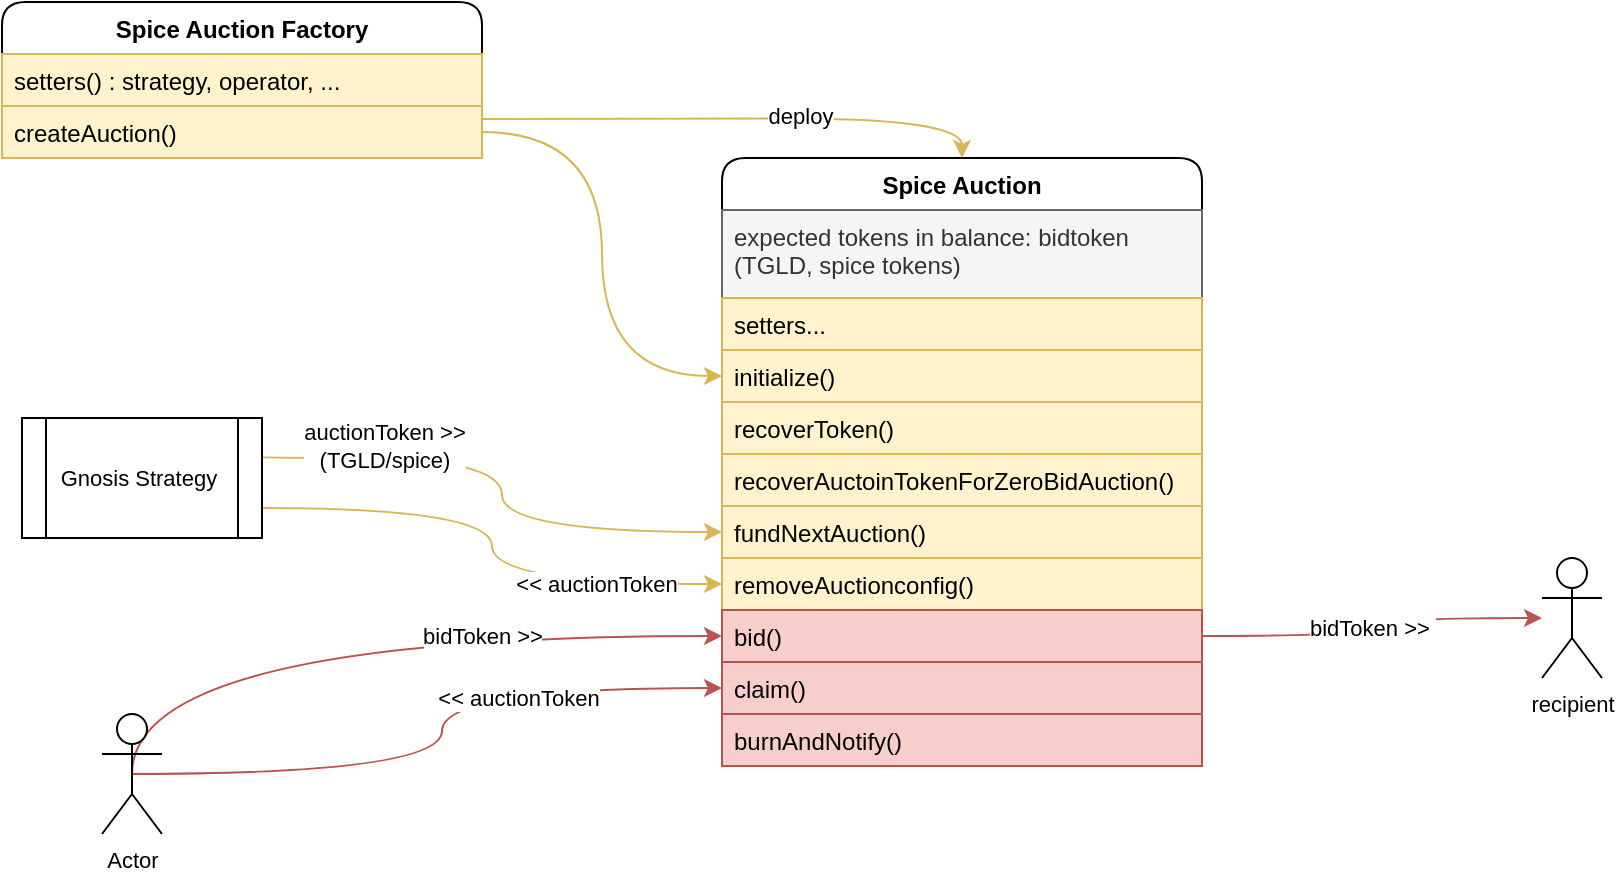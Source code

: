 <mxfile version="26.2.2">
  <diagram name="Page-1" id="OPvo7k8H3GZ5rfPh98qB">
    <mxGraphModel dx="1144" dy="687" grid="1" gridSize="10" guides="1" tooltips="1" connect="1" arrows="1" fold="1" page="1" pageScale="1" pageWidth="850" pageHeight="1100" math="0" shadow="0">
      <root>
        <mxCell id="0" />
        <mxCell id="1" parent="0" />
        <mxCell id="xVFfd6CKGoH_7ivYsRAW-11" value="Spice Auction Factory" style="swimlane;fontStyle=1;align=center;verticalAlign=top;childLayout=stackLayout;horizontal=1;startSize=26;horizontalStack=0;resizeParent=1;resizeParentMax=0;resizeLast=0;collapsible=1;marginBottom=0;whiteSpace=wrap;html=1;rounded=1;" parent="1" vertex="1">
          <mxGeometry x="190" y="332" width="240" height="78" as="geometry">
            <mxRectangle x="340" y="420" width="100" height="30" as="alternateBounds" />
          </mxGeometry>
        </mxCell>
        <mxCell id="xVFfd6CKGoH_7ivYsRAW-16" value="setters() : strategy, operator, ..." style="text;strokeColor=#d6b656;fillColor=#fff2cc;align=left;verticalAlign=top;spacingLeft=4;spacingRight=4;overflow=hidden;rotatable=0;points=[[0,0.5],[1,0.5]];portConstraint=eastwest;whiteSpace=wrap;html=1;" parent="xVFfd6CKGoH_7ivYsRAW-11" vertex="1">
          <mxGeometry y="26" width="240" height="26" as="geometry" />
        </mxCell>
        <mxCell id="xVFfd6CKGoH_7ivYsRAW-12" value="createAuction()" style="text;strokeColor=#d6b656;fillColor=#fff2cc;align=left;verticalAlign=top;spacingLeft=4;spacingRight=4;overflow=hidden;rotatable=0;points=[[0,0.5],[1,0.5]];portConstraint=eastwest;whiteSpace=wrap;html=1;" parent="xVFfd6CKGoH_7ivYsRAW-11" vertex="1">
          <mxGeometry y="52" width="240" height="26" as="geometry" />
        </mxCell>
        <mxCell id="ph0VJkJuyLh2bQ933Fvi-3" value="bidToken &amp;gt;&amp;gt;&amp;nbsp;" style="edgeStyle=orthogonalEdgeStyle;rounded=0;orthogonalLoop=1;jettySize=auto;html=1;exitX=1;exitY=0.5;exitDx=0;exitDy=0;curved=1;fillColor=#f8cecc;strokeColor=#b85450;" edge="1" parent="1" source="xVFfd6CKGoH_7ivYsRAW-28" target="ph0VJkJuyLh2bQ933Fvi-1">
          <mxGeometry relative="1" as="geometry" />
        </mxCell>
        <mxCell id="xVFfd6CKGoH_7ivYsRAW-17" value="Spice Auction" style="swimlane;fontStyle=1;align=center;verticalAlign=top;childLayout=stackLayout;horizontal=1;startSize=26;horizontalStack=0;resizeParent=1;resizeParentMax=0;resizeLast=0;collapsible=1;marginBottom=0;whiteSpace=wrap;html=1;rounded=1;" parent="1" vertex="1">
          <mxGeometry x="550" y="410" width="240" height="304" as="geometry">
            <mxRectangle x="550" y="410" width="100" height="30" as="alternateBounds" />
          </mxGeometry>
        </mxCell>
        <mxCell id="ph0VJkJuyLh2bQ933Fvi-4" value="expected tokens in balance: bidtoken (TGLD, spice tokens)" style="text;strokeColor=#666666;fillColor=#f5f5f5;align=left;verticalAlign=top;spacingLeft=4;spacingRight=4;overflow=hidden;rotatable=0;points=[[0,0.5],[1,0.5]];portConstraint=eastwest;whiteSpace=wrap;html=1;fontColor=#333333;" vertex="1" parent="xVFfd6CKGoH_7ivYsRAW-17">
          <mxGeometry y="26" width="240" height="44" as="geometry" />
        </mxCell>
        <mxCell id="xVFfd6CKGoH_7ivYsRAW-18" value="setters...&lt;span style=&quot;background-color: transparent; color: light-dark(rgb(0, 0, 0), rgb(255, 255, 255)); white-space: pre;&quot;&gt;&#x9;&lt;/span&gt;" style="text;strokeColor=#d6b656;fillColor=#fff2cc;align=left;verticalAlign=top;spacingLeft=4;spacingRight=4;overflow=hidden;rotatable=0;points=[[0,0.5],[1,0.5]];portConstraint=eastwest;whiteSpace=wrap;html=1;" parent="xVFfd6CKGoH_7ivYsRAW-17" vertex="1">
          <mxGeometry y="70" width="240" height="26" as="geometry" />
        </mxCell>
        <mxCell id="xVFfd6CKGoH_7ivYsRAW-19" value="initialize()" style="text;strokeColor=#d6b656;fillColor=#fff2cc;align=left;verticalAlign=top;spacingLeft=4;spacingRight=4;overflow=hidden;rotatable=0;points=[[0,0.5],[1,0.5]];portConstraint=eastwest;whiteSpace=wrap;html=1;" parent="xVFfd6CKGoH_7ivYsRAW-17" vertex="1">
          <mxGeometry y="96" width="240" height="26" as="geometry" />
        </mxCell>
        <mxCell id="xVFfd6CKGoH_7ivYsRAW-40" value="recoverToken()" style="text;strokeColor=#d6b656;fillColor=#fff2cc;align=left;verticalAlign=top;spacingLeft=4;spacingRight=4;overflow=hidden;rotatable=0;points=[[0,0.5],[1,0.5]];portConstraint=eastwest;whiteSpace=wrap;html=1;" parent="xVFfd6CKGoH_7ivYsRAW-17" vertex="1">
          <mxGeometry y="122" width="240" height="26" as="geometry" />
        </mxCell>
        <mxCell id="xVFfd6CKGoH_7ivYsRAW-41" value="recoverAuctoinTokenForZeroBidAuction()" style="text;strokeColor=#d6b656;fillColor=#fff2cc;align=left;verticalAlign=top;spacingLeft=4;spacingRight=4;overflow=hidden;rotatable=0;points=[[0,0.5],[1,0.5]];portConstraint=eastwest;whiteSpace=wrap;html=1;" parent="xVFfd6CKGoH_7ivYsRAW-17" vertex="1">
          <mxGeometry y="148" width="240" height="26" as="geometry" />
        </mxCell>
        <mxCell id="xVFfd6CKGoH_7ivYsRAW-25" value="fundNextAuction()" style="text;strokeColor=#d6b656;fillColor=#fff2cc;align=left;verticalAlign=top;spacingLeft=4;spacingRight=4;overflow=hidden;rotatable=0;points=[[0,0.5],[1,0.5]];portConstraint=eastwest;whiteSpace=wrap;html=1;" parent="xVFfd6CKGoH_7ivYsRAW-17" vertex="1">
          <mxGeometry y="174" width="240" height="26" as="geometry" />
        </mxCell>
        <mxCell id="xVFfd6CKGoH_7ivYsRAW-46" value="removeAuctionconfig()" style="text;strokeColor=#d6b656;fillColor=#fff2cc;align=left;verticalAlign=top;spacingLeft=4;spacingRight=4;overflow=hidden;rotatable=0;points=[[0,0.5],[1,0.5]];portConstraint=eastwest;whiteSpace=wrap;html=1;" parent="xVFfd6CKGoH_7ivYsRAW-17" vertex="1">
          <mxGeometry y="200" width="240" height="26" as="geometry" />
        </mxCell>
        <mxCell id="xVFfd6CKGoH_7ivYsRAW-28" value="bid()" style="text;strokeColor=#b85450;fillColor=#f8cecc;align=left;verticalAlign=top;spacingLeft=4;spacingRight=4;overflow=hidden;rotatable=0;points=[[0,0.5],[1,0.5]];portConstraint=eastwest;whiteSpace=wrap;html=1;" parent="xVFfd6CKGoH_7ivYsRAW-17" vertex="1">
          <mxGeometry y="226" width="240" height="26" as="geometry" />
        </mxCell>
        <mxCell id="xVFfd6CKGoH_7ivYsRAW-31" value="claim()" style="text;strokeColor=#b85450;fillColor=#f8cecc;align=left;verticalAlign=top;spacingLeft=4;spacingRight=4;overflow=hidden;rotatable=0;points=[[0,0.5],[1,0.5]];portConstraint=eastwest;whiteSpace=wrap;html=1;" parent="xVFfd6CKGoH_7ivYsRAW-17" vertex="1">
          <mxGeometry y="252" width="240" height="26" as="geometry" />
        </mxCell>
        <mxCell id="xVFfd6CKGoH_7ivYsRAW-48" value="burnAndNotify()" style="text;strokeColor=#b85450;fillColor=#f8cecc;align=left;verticalAlign=top;spacingLeft=4;spacingRight=4;overflow=hidden;rotatable=0;points=[[0,0.5],[1,0.5]];portConstraint=eastwest;whiteSpace=wrap;html=1;" parent="xVFfd6CKGoH_7ivYsRAW-17" vertex="1">
          <mxGeometry y="278" width="240" height="26" as="geometry" />
        </mxCell>
        <mxCell id="xVFfd6CKGoH_7ivYsRAW-20" style="edgeStyle=orthogonalEdgeStyle;rounded=0;orthogonalLoop=1;jettySize=auto;html=1;exitX=1;exitY=0.5;exitDx=0;exitDy=0;curved=1;fillColor=#fff2cc;strokeColor=#d6b656;" parent="1" source="xVFfd6CKGoH_7ivYsRAW-12" target="xVFfd6CKGoH_7ivYsRAW-19" edge="1">
          <mxGeometry relative="1" as="geometry" />
        </mxCell>
        <mxCell id="xVFfd6CKGoH_7ivYsRAW-21" style="edgeStyle=orthogonalEdgeStyle;rounded=0;orthogonalLoop=1;jettySize=auto;html=1;exitX=1;exitY=0.75;exitDx=0;exitDy=0;entryX=0.5;entryY=0;entryDx=0;entryDy=0;curved=1;fillColor=#fff2cc;strokeColor=#d6b656;" parent="1" source="xVFfd6CKGoH_7ivYsRAW-11" target="xVFfd6CKGoH_7ivYsRAW-17" edge="1">
          <mxGeometry relative="1" as="geometry" />
        </mxCell>
        <mxCell id="xVFfd6CKGoH_7ivYsRAW-22" value="deploy" style="edgeLabel;html=1;align=center;verticalAlign=middle;resizable=0;points=[];fontFamily=Helvetica;fontSize=11;fontColor=default;labelBackgroundColor=default;" parent="xVFfd6CKGoH_7ivYsRAW-21" vertex="1" connectable="0">
          <mxGeometry x="0.22" y="1" relative="1" as="geometry">
            <mxPoint as="offset" />
          </mxGeometry>
        </mxCell>
        <mxCell id="xVFfd6CKGoH_7ivYsRAW-26" style="edgeStyle=orthogonalEdgeStyle;shape=connector;curved=1;rounded=0;orthogonalLoop=1;jettySize=auto;html=1;exitX=1;exitY=0.25;exitDx=0;exitDy=0;strokeColor=#d6b656;align=center;verticalAlign=middle;fontFamily=Helvetica;fontSize=11;fontColor=default;labelBackgroundColor=default;endArrow=classic;fillColor=#fff2cc;" parent="1" source="xVFfd6CKGoH_7ivYsRAW-24" target="xVFfd6CKGoH_7ivYsRAW-25" edge="1">
          <mxGeometry relative="1" as="geometry">
            <Array as="points">
              <mxPoint x="290" y="560" />
              <mxPoint x="440" y="560" />
              <mxPoint x="440" y="597" />
            </Array>
          </mxGeometry>
        </mxCell>
        <mxCell id="xVFfd6CKGoH_7ivYsRAW-27" value="auctionToken &amp;gt;&amp;gt;&lt;div&gt;(TGLD/&lt;span style=&quot;background-color: light-dark(#ffffff, var(--ge-dark-color, #121212)); color: light-dark(rgb(0, 0, 0), rgb(255, 255, 255));&quot;&gt;spice)&lt;/span&gt;&lt;/div&gt;" style="edgeLabel;html=1;align=center;verticalAlign=middle;resizable=0;points=[];fontFamily=Helvetica;fontSize=11;fontColor=default;labelBackgroundColor=default;" parent="xVFfd6CKGoH_7ivYsRAW-26" vertex="1" connectable="0">
          <mxGeometry x="0.096" y="-4" relative="1" as="geometry">
            <mxPoint x="-56" y="-10" as="offset" />
          </mxGeometry>
        </mxCell>
        <mxCell id="xVFfd6CKGoH_7ivYsRAW-49" value="&amp;lt;&amp;lt; auctionToken" style="edgeStyle=orthogonalEdgeStyle;shape=connector;curved=1;rounded=0;orthogonalLoop=1;jettySize=auto;html=1;exitX=1;exitY=0.75;exitDx=0;exitDy=0;entryX=0;entryY=0.5;entryDx=0;entryDy=0;strokeColor=#d6b656;align=center;verticalAlign=middle;fontFamily=Helvetica;fontSize=11;fontColor=default;labelBackgroundColor=default;endArrow=classic;fillColor=#fff2cc;" parent="1" source="xVFfd6CKGoH_7ivYsRAW-24" target="xVFfd6CKGoH_7ivYsRAW-46" edge="1">
          <mxGeometry x="0.53" relative="1" as="geometry">
            <mxPoint as="offset" />
          </mxGeometry>
        </mxCell>
        <mxCell id="xVFfd6CKGoH_7ivYsRAW-24" value="Gnosis Strategy&amp;nbsp;" style="shape=process;whiteSpace=wrap;html=1;backgroundOutline=1;fontFamily=Helvetica;fontSize=11;fontColor=default;labelBackgroundColor=default;" parent="1" vertex="1">
          <mxGeometry x="200" y="540" width="120" height="60" as="geometry" />
        </mxCell>
        <mxCell id="xVFfd6CKGoH_7ivYsRAW-30" value="bidToken &amp;gt;&amp;gt;" style="edgeStyle=orthogonalEdgeStyle;shape=connector;curved=1;rounded=0;orthogonalLoop=1;jettySize=auto;html=1;exitX=0.5;exitY=0.5;exitDx=0;exitDy=0;exitPerimeter=0;entryX=0;entryY=0.5;entryDx=0;entryDy=0;strokeColor=#b85450;align=center;verticalAlign=middle;fontFamily=Helvetica;fontSize=11;fontColor=default;labelBackgroundColor=default;endArrow=classic;fillColor=#f8cecc;" parent="1" source="xVFfd6CKGoH_7ivYsRAW-29" target="xVFfd6CKGoH_7ivYsRAW-28" edge="1">
          <mxGeometry x="0.338" relative="1" as="geometry">
            <mxPoint as="offset" />
          </mxGeometry>
        </mxCell>
        <mxCell id="xVFfd6CKGoH_7ivYsRAW-32" value="&amp;lt;&amp;lt; auctionToken" style="edgeStyle=orthogonalEdgeStyle;shape=connector;curved=1;rounded=0;orthogonalLoop=1;jettySize=auto;html=1;exitX=0.5;exitY=0.5;exitDx=0;exitDy=0;exitPerimeter=0;strokeColor=#b85450;align=center;verticalAlign=middle;fontFamily=Helvetica;fontSize=11;fontColor=default;labelBackgroundColor=default;endArrow=classic;fillColor=#f8cecc;" parent="1" source="xVFfd6CKGoH_7ivYsRAW-29" target="xVFfd6CKGoH_7ivYsRAW-31" edge="1">
          <mxGeometry x="0.394" y="-5" relative="1" as="geometry">
            <mxPoint as="offset" />
          </mxGeometry>
        </mxCell>
        <mxCell id="xVFfd6CKGoH_7ivYsRAW-29" value="Actor" style="shape=umlActor;verticalLabelPosition=bottom;verticalAlign=top;html=1;outlineConnect=0;fontFamily=Helvetica;fontSize=11;fontColor=default;labelBackgroundColor=default;" parent="1" vertex="1">
          <mxGeometry x="240" y="688" width="30" height="60" as="geometry" />
        </mxCell>
        <mxCell id="ph0VJkJuyLh2bQ933Fvi-1" value="recipient" style="shape=umlActor;verticalLabelPosition=bottom;verticalAlign=top;html=1;outlineConnect=0;fontFamily=Helvetica;fontSize=11;fontColor=default;labelBackgroundColor=default;" vertex="1" parent="1">
          <mxGeometry x="960" y="610" width="30" height="60" as="geometry" />
        </mxCell>
      </root>
    </mxGraphModel>
  </diagram>
</mxfile>
